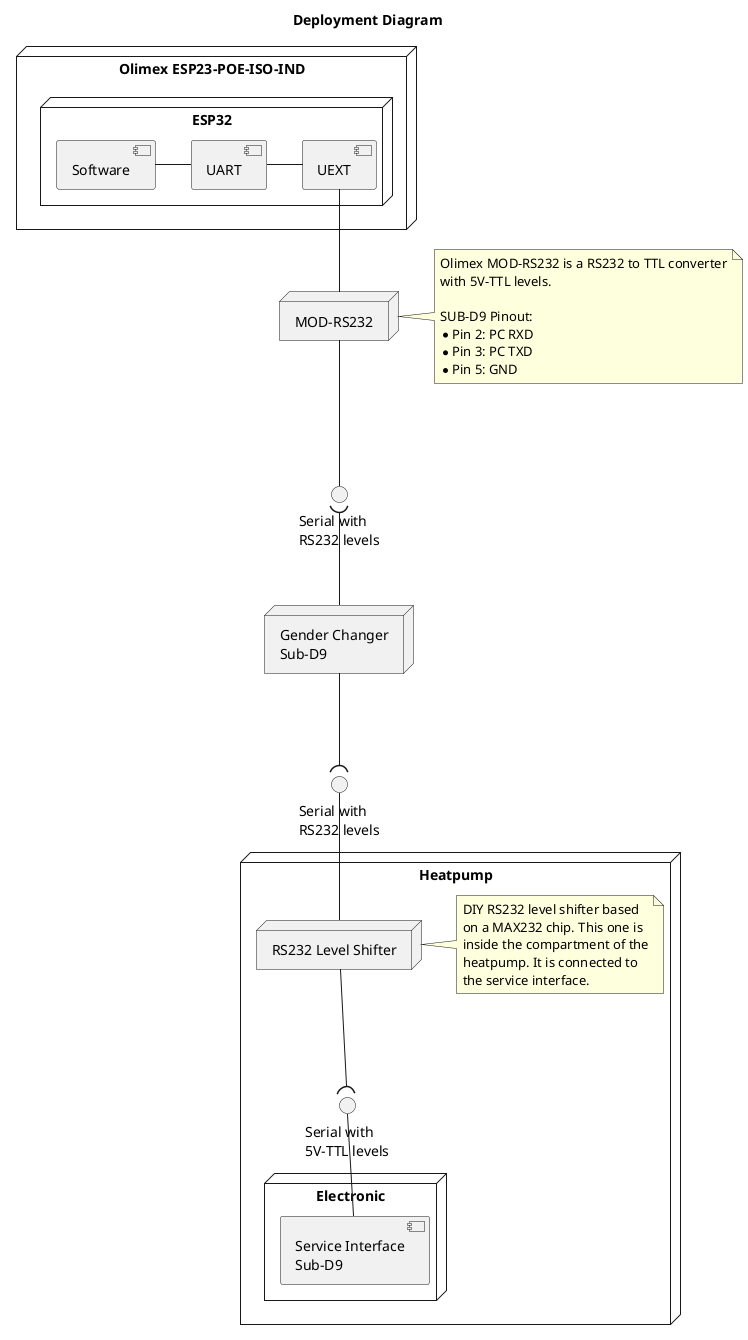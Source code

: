 @startuml deployment_diagram

title Deployment Diagram

node "Olimex ESP23-POE-ISO-IND" {

    node "ESP32" as esp32 {
        component "Software" as sw
        component "UART" as uart
        component "UEXT" as uext

        sw - uart
        uart - uext
    }
}

node "MOD-RS232" as modRS232

node "Heatpump" as heatPump {
    node "RS232 Level Shifter" as rs232LevelShifter
    interface "Serial with\n5V-TTL levels" as iSerialTTL

    node "Electronic" as electronic {
        component "Service Interface\nSub-D9" as serviceInterface
    }
    
    rs232LevelShifter --( iSerialTTL
    iSerialTTL -- serviceInterface

    note right of rs232LevelShifter
        DIY RS232 level shifter based
        on a MAX232 chip. This one is
        inside the compartment of the
        heatpump. It is connected to
        the service interface.
    end note
}

interface "Serial with\nRS232 levels" as iSerialRS232_1
interface "Serial with\nRS232 levels" as iSerialRS232_2
node "Gender Changer\nSub-D9" as genderChanger

uext -- modRS232
modRS232 -- iSerialRS232_1
iSerialRS232_1 )-- genderChanger
genderChanger --( iSerialRS232_2
iSerialRS232_2 -- rs232LevelShifter

note right of modRS232
    Olimex MOD-RS232 is a RS232 to TTL converter
    with 5V-TTL levels.

    SUB-D9 Pinout:
    * Pin 2: PC RXD
    * Pin 3: PC TXD
    * Pin 5: GND
end note

@enduml
